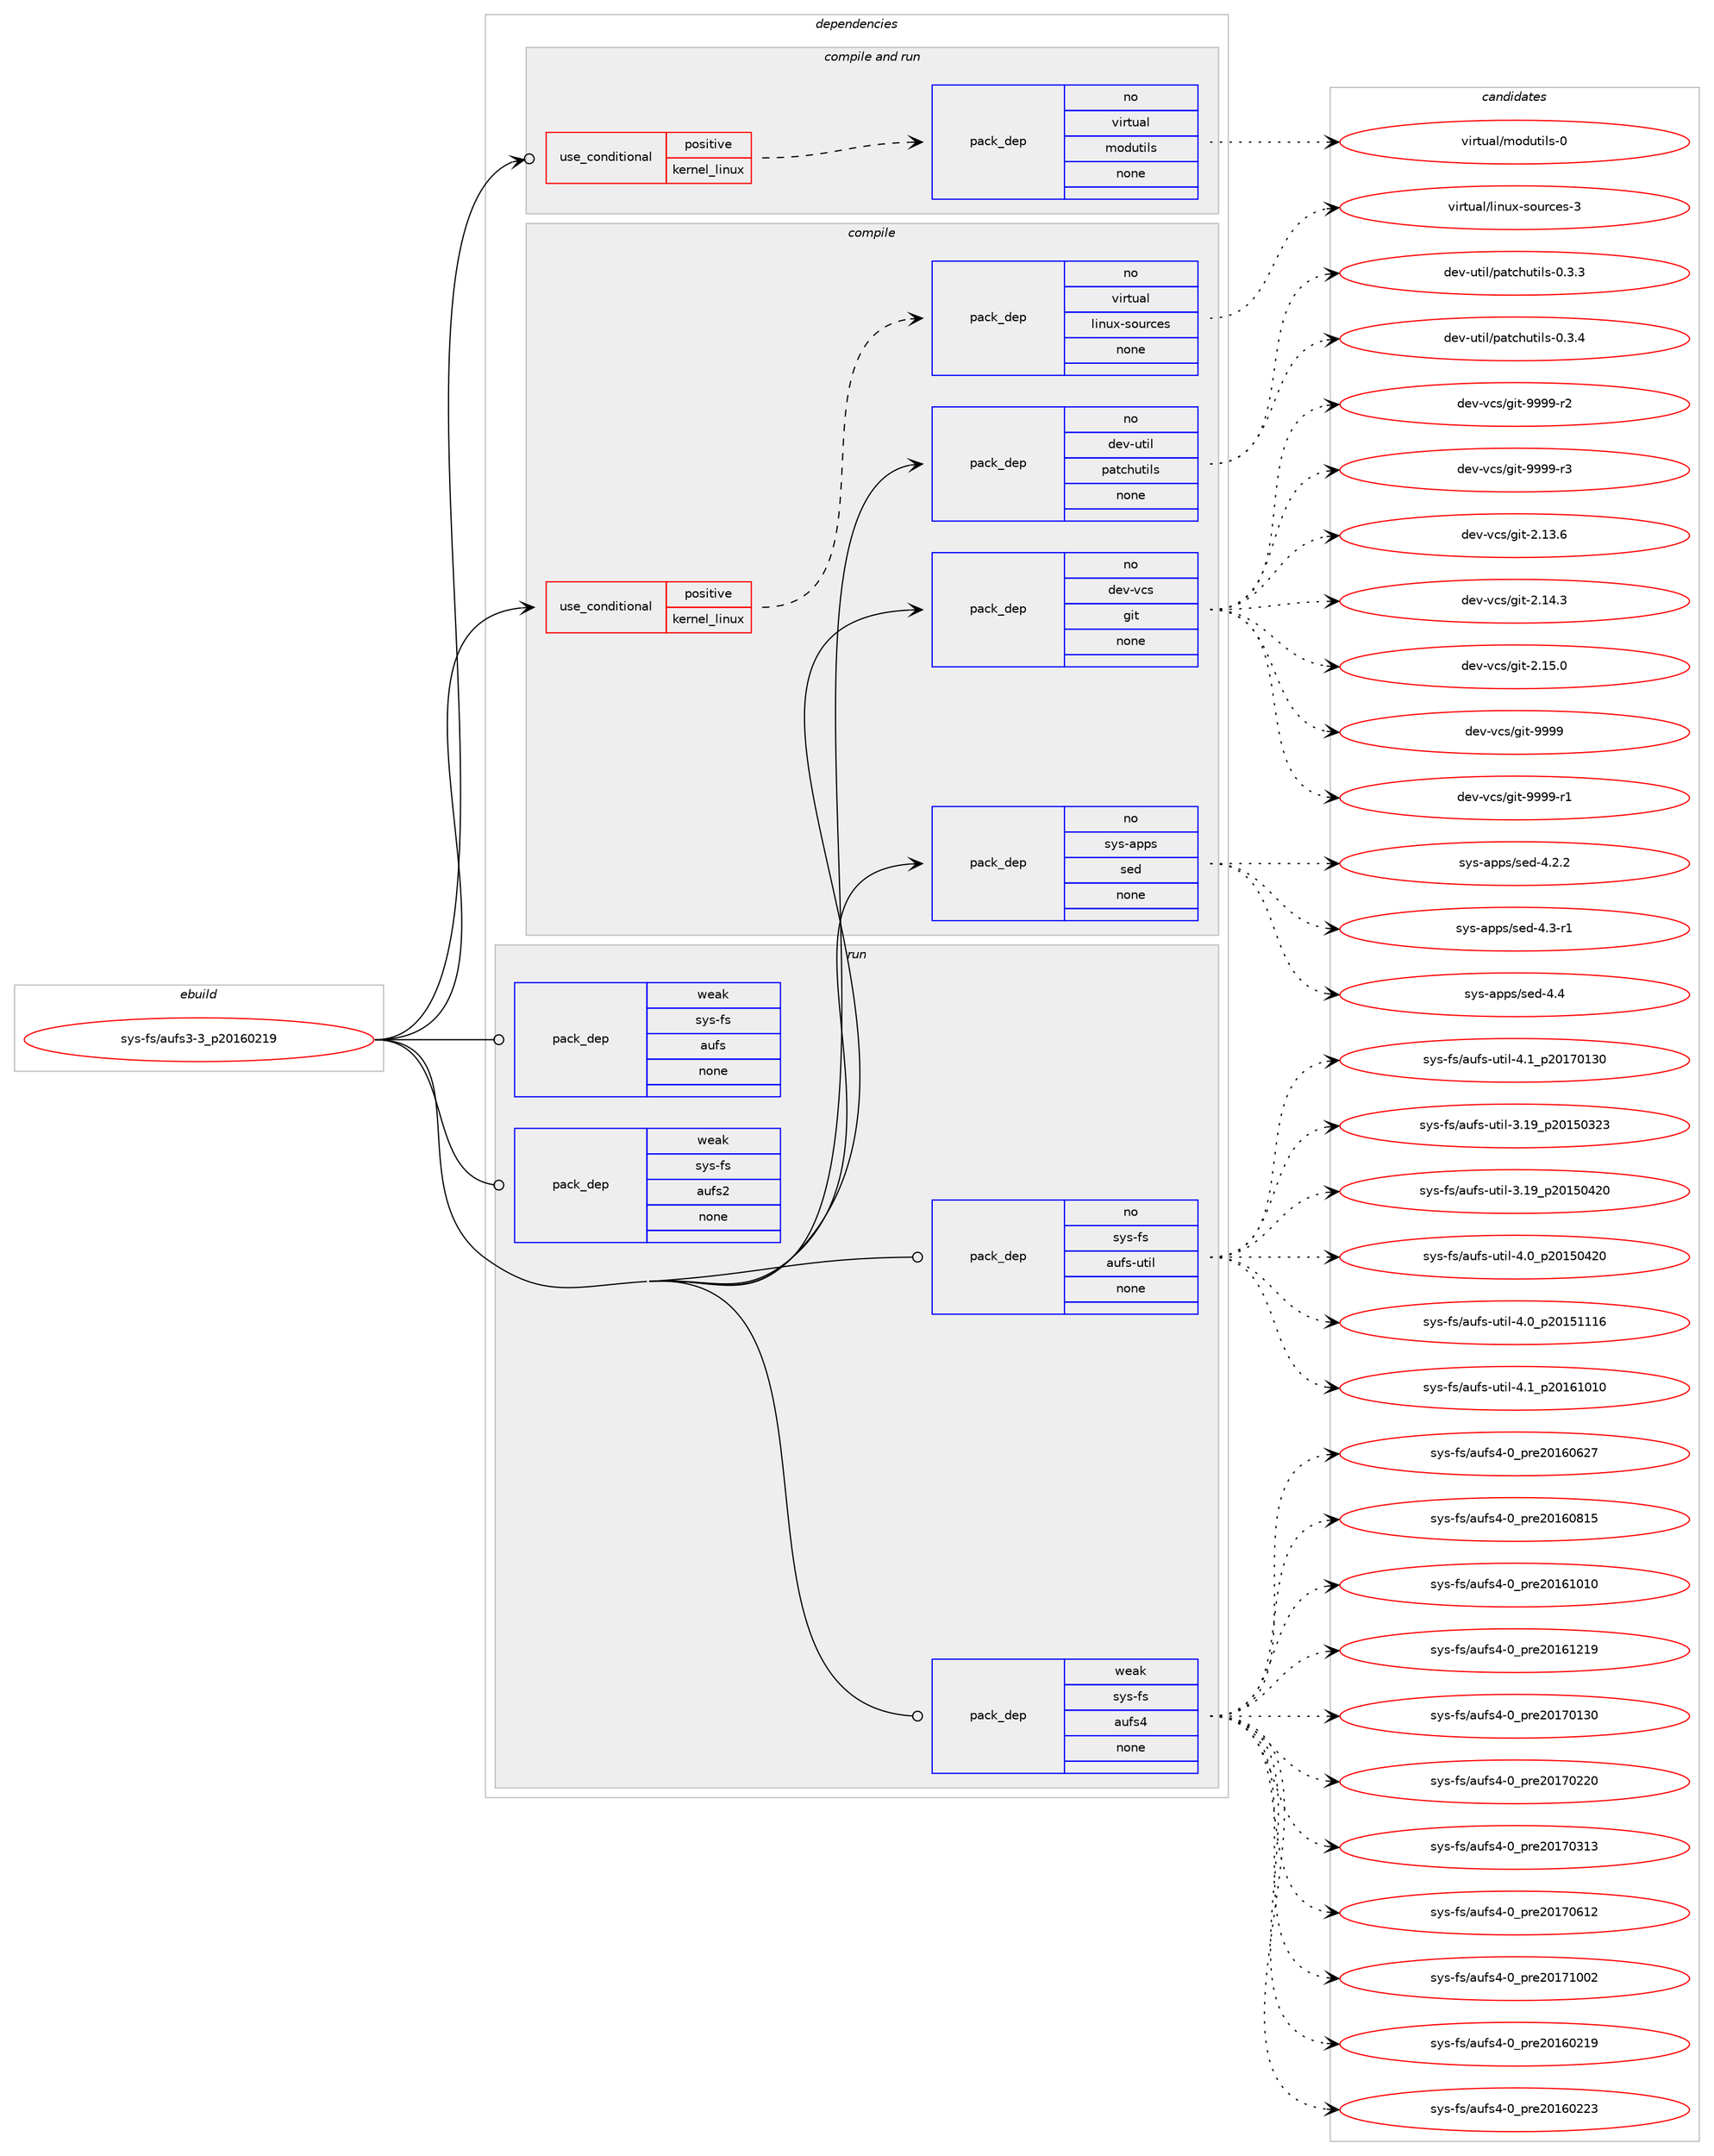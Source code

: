 digraph prolog {

# *************
# Graph options
# *************

newrank=true;
concentrate=true;
compound=true;
graph [rankdir=LR,fontname=Helvetica,fontsize=10,ranksep=1.5];#, ranksep=2.5, nodesep=0.2];
edge  [arrowhead=vee];
node  [fontname=Helvetica,fontsize=10];

# **********
# The ebuild
# **********

subgraph cluster_leftcol {
color=gray;
rank=same;
label=<<i>ebuild</i>>;
id [label="sys-fs/aufs3-3_p20160219", color=red, width=4, href="../sys-fs/aufs3-3_p20160219.svg"];
}

# ****************
# The dependencies
# ****************

subgraph cluster_midcol {
color=gray;
label=<<i>dependencies</i>>;
subgraph cluster_compile {
fillcolor="#eeeeee";
style=filled;
label=<<i>compile</i>>;
subgraph cond116608 {
dependency486922 [label=<<TABLE BORDER="0" CELLBORDER="1" CELLSPACING="0" CELLPADDING="4"><TR><TD ROWSPAN="3" CELLPADDING="10">use_conditional</TD></TR><TR><TD>positive</TD></TR><TR><TD>kernel_linux</TD></TR></TABLE>>, shape=none, color=red];
subgraph pack361810 {
dependency486923 [label=<<TABLE BORDER="0" CELLBORDER="1" CELLSPACING="0" CELLPADDING="4" WIDTH="220"><TR><TD ROWSPAN="6" CELLPADDING="30">pack_dep</TD></TR><TR><TD WIDTH="110">no</TD></TR><TR><TD>virtual</TD></TR><TR><TD>linux-sources</TD></TR><TR><TD>none</TD></TR><TR><TD></TD></TR></TABLE>>, shape=none, color=blue];
}
dependency486922:e -> dependency486923:w [weight=20,style="dashed",arrowhead="vee"];
}
id:e -> dependency486922:w [weight=20,style="solid",arrowhead="vee"];
subgraph pack361811 {
dependency486924 [label=<<TABLE BORDER="0" CELLBORDER="1" CELLSPACING="0" CELLPADDING="4" WIDTH="220"><TR><TD ROWSPAN="6" CELLPADDING="30">pack_dep</TD></TR><TR><TD WIDTH="110">no</TD></TR><TR><TD>dev-util</TD></TR><TR><TD>patchutils</TD></TR><TR><TD>none</TD></TR><TR><TD></TD></TR></TABLE>>, shape=none, color=blue];
}
id:e -> dependency486924:w [weight=20,style="solid",arrowhead="vee"];
subgraph pack361812 {
dependency486925 [label=<<TABLE BORDER="0" CELLBORDER="1" CELLSPACING="0" CELLPADDING="4" WIDTH="220"><TR><TD ROWSPAN="6" CELLPADDING="30">pack_dep</TD></TR><TR><TD WIDTH="110">no</TD></TR><TR><TD>dev-vcs</TD></TR><TR><TD>git</TD></TR><TR><TD>none</TD></TR><TR><TD></TD></TR></TABLE>>, shape=none, color=blue];
}
id:e -> dependency486925:w [weight=20,style="solid",arrowhead="vee"];
subgraph pack361813 {
dependency486926 [label=<<TABLE BORDER="0" CELLBORDER="1" CELLSPACING="0" CELLPADDING="4" WIDTH="220"><TR><TD ROWSPAN="6" CELLPADDING="30">pack_dep</TD></TR><TR><TD WIDTH="110">no</TD></TR><TR><TD>sys-apps</TD></TR><TR><TD>sed</TD></TR><TR><TD>none</TD></TR><TR><TD></TD></TR></TABLE>>, shape=none, color=blue];
}
id:e -> dependency486926:w [weight=20,style="solid",arrowhead="vee"];
}
subgraph cluster_compileandrun {
fillcolor="#eeeeee";
style=filled;
label=<<i>compile and run</i>>;
subgraph cond116609 {
dependency486927 [label=<<TABLE BORDER="0" CELLBORDER="1" CELLSPACING="0" CELLPADDING="4"><TR><TD ROWSPAN="3" CELLPADDING="10">use_conditional</TD></TR><TR><TD>positive</TD></TR><TR><TD>kernel_linux</TD></TR></TABLE>>, shape=none, color=red];
subgraph pack361814 {
dependency486928 [label=<<TABLE BORDER="0" CELLBORDER="1" CELLSPACING="0" CELLPADDING="4" WIDTH="220"><TR><TD ROWSPAN="6" CELLPADDING="30">pack_dep</TD></TR><TR><TD WIDTH="110">no</TD></TR><TR><TD>virtual</TD></TR><TR><TD>modutils</TD></TR><TR><TD>none</TD></TR><TR><TD></TD></TR></TABLE>>, shape=none, color=blue];
}
dependency486927:e -> dependency486928:w [weight=20,style="dashed",arrowhead="vee"];
}
id:e -> dependency486927:w [weight=20,style="solid",arrowhead="odotvee"];
}
subgraph cluster_run {
fillcolor="#eeeeee";
style=filled;
label=<<i>run</i>>;
subgraph pack361815 {
dependency486929 [label=<<TABLE BORDER="0" CELLBORDER="1" CELLSPACING="0" CELLPADDING="4" WIDTH="220"><TR><TD ROWSPAN="6" CELLPADDING="30">pack_dep</TD></TR><TR><TD WIDTH="110">no</TD></TR><TR><TD>sys-fs</TD></TR><TR><TD>aufs-util</TD></TR><TR><TD>none</TD></TR><TR><TD></TD></TR></TABLE>>, shape=none, color=blue];
}
id:e -> dependency486929:w [weight=20,style="solid",arrowhead="odot"];
subgraph pack361816 {
dependency486930 [label=<<TABLE BORDER="0" CELLBORDER="1" CELLSPACING="0" CELLPADDING="4" WIDTH="220"><TR><TD ROWSPAN="6" CELLPADDING="30">pack_dep</TD></TR><TR><TD WIDTH="110">weak</TD></TR><TR><TD>sys-fs</TD></TR><TR><TD>aufs</TD></TR><TR><TD>none</TD></TR><TR><TD></TD></TR></TABLE>>, shape=none, color=blue];
}
id:e -> dependency486930:w [weight=20,style="solid",arrowhead="odot"];
subgraph pack361817 {
dependency486931 [label=<<TABLE BORDER="0" CELLBORDER="1" CELLSPACING="0" CELLPADDING="4" WIDTH="220"><TR><TD ROWSPAN="6" CELLPADDING="30">pack_dep</TD></TR><TR><TD WIDTH="110">weak</TD></TR><TR><TD>sys-fs</TD></TR><TR><TD>aufs2</TD></TR><TR><TD>none</TD></TR><TR><TD></TD></TR></TABLE>>, shape=none, color=blue];
}
id:e -> dependency486931:w [weight=20,style="solid",arrowhead="odot"];
subgraph pack361818 {
dependency486932 [label=<<TABLE BORDER="0" CELLBORDER="1" CELLSPACING="0" CELLPADDING="4" WIDTH="220"><TR><TD ROWSPAN="6" CELLPADDING="30">pack_dep</TD></TR><TR><TD WIDTH="110">weak</TD></TR><TR><TD>sys-fs</TD></TR><TR><TD>aufs4</TD></TR><TR><TD>none</TD></TR><TR><TD></TD></TR></TABLE>>, shape=none, color=blue];
}
id:e -> dependency486932:w [weight=20,style="solid",arrowhead="odot"];
}
}

# **************
# The candidates
# **************

subgraph cluster_choices {
rank=same;
color=gray;
label=<<i>candidates</i>>;

subgraph choice361810 {
color=black;
nodesep=1;
choice118105114116117971084710810511011712045115111117114991011154551 [label="virtual/linux-sources-3", color=red, width=4,href="../virtual/linux-sources-3.svg"];
dependency486923:e -> choice118105114116117971084710810511011712045115111117114991011154551:w [style=dotted,weight="100"];
}
subgraph choice361811 {
color=black;
nodesep=1;
choice10010111845117116105108471129711699104117116105108115454846514651 [label="dev-util/patchutils-0.3.3", color=red, width=4,href="../dev-util/patchutils-0.3.3.svg"];
choice10010111845117116105108471129711699104117116105108115454846514652 [label="dev-util/patchutils-0.3.4", color=red, width=4,href="../dev-util/patchutils-0.3.4.svg"];
dependency486924:e -> choice10010111845117116105108471129711699104117116105108115454846514651:w [style=dotted,weight="100"];
dependency486924:e -> choice10010111845117116105108471129711699104117116105108115454846514652:w [style=dotted,weight="100"];
}
subgraph choice361812 {
color=black;
nodesep=1;
choice10010111845118991154710310511645504649514654 [label="dev-vcs/git-2.13.6", color=red, width=4,href="../dev-vcs/git-2.13.6.svg"];
choice10010111845118991154710310511645504649524651 [label="dev-vcs/git-2.14.3", color=red, width=4,href="../dev-vcs/git-2.14.3.svg"];
choice10010111845118991154710310511645504649534648 [label="dev-vcs/git-2.15.0", color=red, width=4,href="../dev-vcs/git-2.15.0.svg"];
choice1001011184511899115471031051164557575757 [label="dev-vcs/git-9999", color=red, width=4,href="../dev-vcs/git-9999.svg"];
choice10010111845118991154710310511645575757574511449 [label="dev-vcs/git-9999-r1", color=red, width=4,href="../dev-vcs/git-9999-r1.svg"];
choice10010111845118991154710310511645575757574511450 [label="dev-vcs/git-9999-r2", color=red, width=4,href="../dev-vcs/git-9999-r2.svg"];
choice10010111845118991154710310511645575757574511451 [label="dev-vcs/git-9999-r3", color=red, width=4,href="../dev-vcs/git-9999-r3.svg"];
dependency486925:e -> choice10010111845118991154710310511645504649514654:w [style=dotted,weight="100"];
dependency486925:e -> choice10010111845118991154710310511645504649524651:w [style=dotted,weight="100"];
dependency486925:e -> choice10010111845118991154710310511645504649534648:w [style=dotted,weight="100"];
dependency486925:e -> choice1001011184511899115471031051164557575757:w [style=dotted,weight="100"];
dependency486925:e -> choice10010111845118991154710310511645575757574511449:w [style=dotted,weight="100"];
dependency486925:e -> choice10010111845118991154710310511645575757574511450:w [style=dotted,weight="100"];
dependency486925:e -> choice10010111845118991154710310511645575757574511451:w [style=dotted,weight="100"];
}
subgraph choice361813 {
color=black;
nodesep=1;
choice115121115459711211211547115101100455246504650 [label="sys-apps/sed-4.2.2", color=red, width=4,href="../sys-apps/sed-4.2.2.svg"];
choice115121115459711211211547115101100455246514511449 [label="sys-apps/sed-4.3-r1", color=red, width=4,href="../sys-apps/sed-4.3-r1.svg"];
choice11512111545971121121154711510110045524652 [label="sys-apps/sed-4.4", color=red, width=4,href="../sys-apps/sed-4.4.svg"];
dependency486926:e -> choice115121115459711211211547115101100455246504650:w [style=dotted,weight="100"];
dependency486926:e -> choice115121115459711211211547115101100455246514511449:w [style=dotted,weight="100"];
dependency486926:e -> choice11512111545971121121154711510110045524652:w [style=dotted,weight="100"];
}
subgraph choice361814 {
color=black;
nodesep=1;
choice11810511411611797108471091111001171161051081154548 [label="virtual/modutils-0", color=red, width=4,href="../virtual/modutils-0.svg"];
dependency486928:e -> choice11810511411611797108471091111001171161051081154548:w [style=dotted,weight="100"];
}
subgraph choice361815 {
color=black;
nodesep=1;
choice115121115451021154797117102115451171161051084551464957951125048495348515051 [label="sys-fs/aufs-util-3.19_p20150323", color=red, width=4,href="../sys-fs/aufs-util-3.19_p20150323.svg"];
choice115121115451021154797117102115451171161051084551464957951125048495348525048 [label="sys-fs/aufs-util-3.19_p20150420", color=red, width=4,href="../sys-fs/aufs-util-3.19_p20150420.svg"];
choice1151211154510211547971171021154511711610510845524648951125048495348525048 [label="sys-fs/aufs-util-4.0_p20150420", color=red, width=4,href="../sys-fs/aufs-util-4.0_p20150420.svg"];
choice1151211154510211547971171021154511711610510845524648951125048495349494954 [label="sys-fs/aufs-util-4.0_p20151116", color=red, width=4,href="../sys-fs/aufs-util-4.0_p20151116.svg"];
choice1151211154510211547971171021154511711610510845524649951125048495449484948 [label="sys-fs/aufs-util-4.1_p20161010", color=red, width=4,href="../sys-fs/aufs-util-4.1_p20161010.svg"];
choice1151211154510211547971171021154511711610510845524649951125048495548495148 [label="sys-fs/aufs-util-4.1_p20170130", color=red, width=4,href="../sys-fs/aufs-util-4.1_p20170130.svg"];
dependency486929:e -> choice115121115451021154797117102115451171161051084551464957951125048495348515051:w [style=dotted,weight="100"];
dependency486929:e -> choice115121115451021154797117102115451171161051084551464957951125048495348525048:w [style=dotted,weight="100"];
dependency486929:e -> choice1151211154510211547971171021154511711610510845524648951125048495348525048:w [style=dotted,weight="100"];
dependency486929:e -> choice1151211154510211547971171021154511711610510845524648951125048495349494954:w [style=dotted,weight="100"];
dependency486929:e -> choice1151211154510211547971171021154511711610510845524649951125048495449484948:w [style=dotted,weight="100"];
dependency486929:e -> choice1151211154510211547971171021154511711610510845524649951125048495548495148:w [style=dotted,weight="100"];
}
subgraph choice361816 {
color=black;
nodesep=1;
}
subgraph choice361817 {
color=black;
nodesep=1;
}
subgraph choice361818 {
color=black;
nodesep=1;
choice115121115451021154797117102115524548951121141015048495448504957 [label="sys-fs/aufs4-0_pre20160219", color=red, width=4,href="../sys-fs/aufs4-0_pre20160219.svg"];
choice115121115451021154797117102115524548951121141015048495448505051 [label="sys-fs/aufs4-0_pre20160223", color=red, width=4,href="../sys-fs/aufs4-0_pre20160223.svg"];
choice115121115451021154797117102115524548951121141015048495448545055 [label="sys-fs/aufs4-0_pre20160627", color=red, width=4,href="../sys-fs/aufs4-0_pre20160627.svg"];
choice115121115451021154797117102115524548951121141015048495448564953 [label="sys-fs/aufs4-0_pre20160815", color=red, width=4,href="../sys-fs/aufs4-0_pre20160815.svg"];
choice115121115451021154797117102115524548951121141015048495449484948 [label="sys-fs/aufs4-0_pre20161010", color=red, width=4,href="../sys-fs/aufs4-0_pre20161010.svg"];
choice115121115451021154797117102115524548951121141015048495449504957 [label="sys-fs/aufs4-0_pre20161219", color=red, width=4,href="../sys-fs/aufs4-0_pre20161219.svg"];
choice115121115451021154797117102115524548951121141015048495548495148 [label="sys-fs/aufs4-0_pre20170130", color=red, width=4,href="../sys-fs/aufs4-0_pre20170130.svg"];
choice115121115451021154797117102115524548951121141015048495548505048 [label="sys-fs/aufs4-0_pre20170220", color=red, width=4,href="../sys-fs/aufs4-0_pre20170220.svg"];
choice115121115451021154797117102115524548951121141015048495548514951 [label="sys-fs/aufs4-0_pre20170313", color=red, width=4,href="../sys-fs/aufs4-0_pre20170313.svg"];
choice115121115451021154797117102115524548951121141015048495548544950 [label="sys-fs/aufs4-0_pre20170612", color=red, width=4,href="../sys-fs/aufs4-0_pre20170612.svg"];
choice115121115451021154797117102115524548951121141015048495549484850 [label="sys-fs/aufs4-0_pre20171002", color=red, width=4,href="../sys-fs/aufs4-0_pre20171002.svg"];
dependency486932:e -> choice115121115451021154797117102115524548951121141015048495448504957:w [style=dotted,weight="100"];
dependency486932:e -> choice115121115451021154797117102115524548951121141015048495448505051:w [style=dotted,weight="100"];
dependency486932:e -> choice115121115451021154797117102115524548951121141015048495448545055:w [style=dotted,weight="100"];
dependency486932:e -> choice115121115451021154797117102115524548951121141015048495448564953:w [style=dotted,weight="100"];
dependency486932:e -> choice115121115451021154797117102115524548951121141015048495449484948:w [style=dotted,weight="100"];
dependency486932:e -> choice115121115451021154797117102115524548951121141015048495449504957:w [style=dotted,weight="100"];
dependency486932:e -> choice115121115451021154797117102115524548951121141015048495548495148:w [style=dotted,weight="100"];
dependency486932:e -> choice115121115451021154797117102115524548951121141015048495548505048:w [style=dotted,weight="100"];
dependency486932:e -> choice115121115451021154797117102115524548951121141015048495548514951:w [style=dotted,weight="100"];
dependency486932:e -> choice115121115451021154797117102115524548951121141015048495548544950:w [style=dotted,weight="100"];
dependency486932:e -> choice115121115451021154797117102115524548951121141015048495549484850:w [style=dotted,weight="100"];
}
}

}
